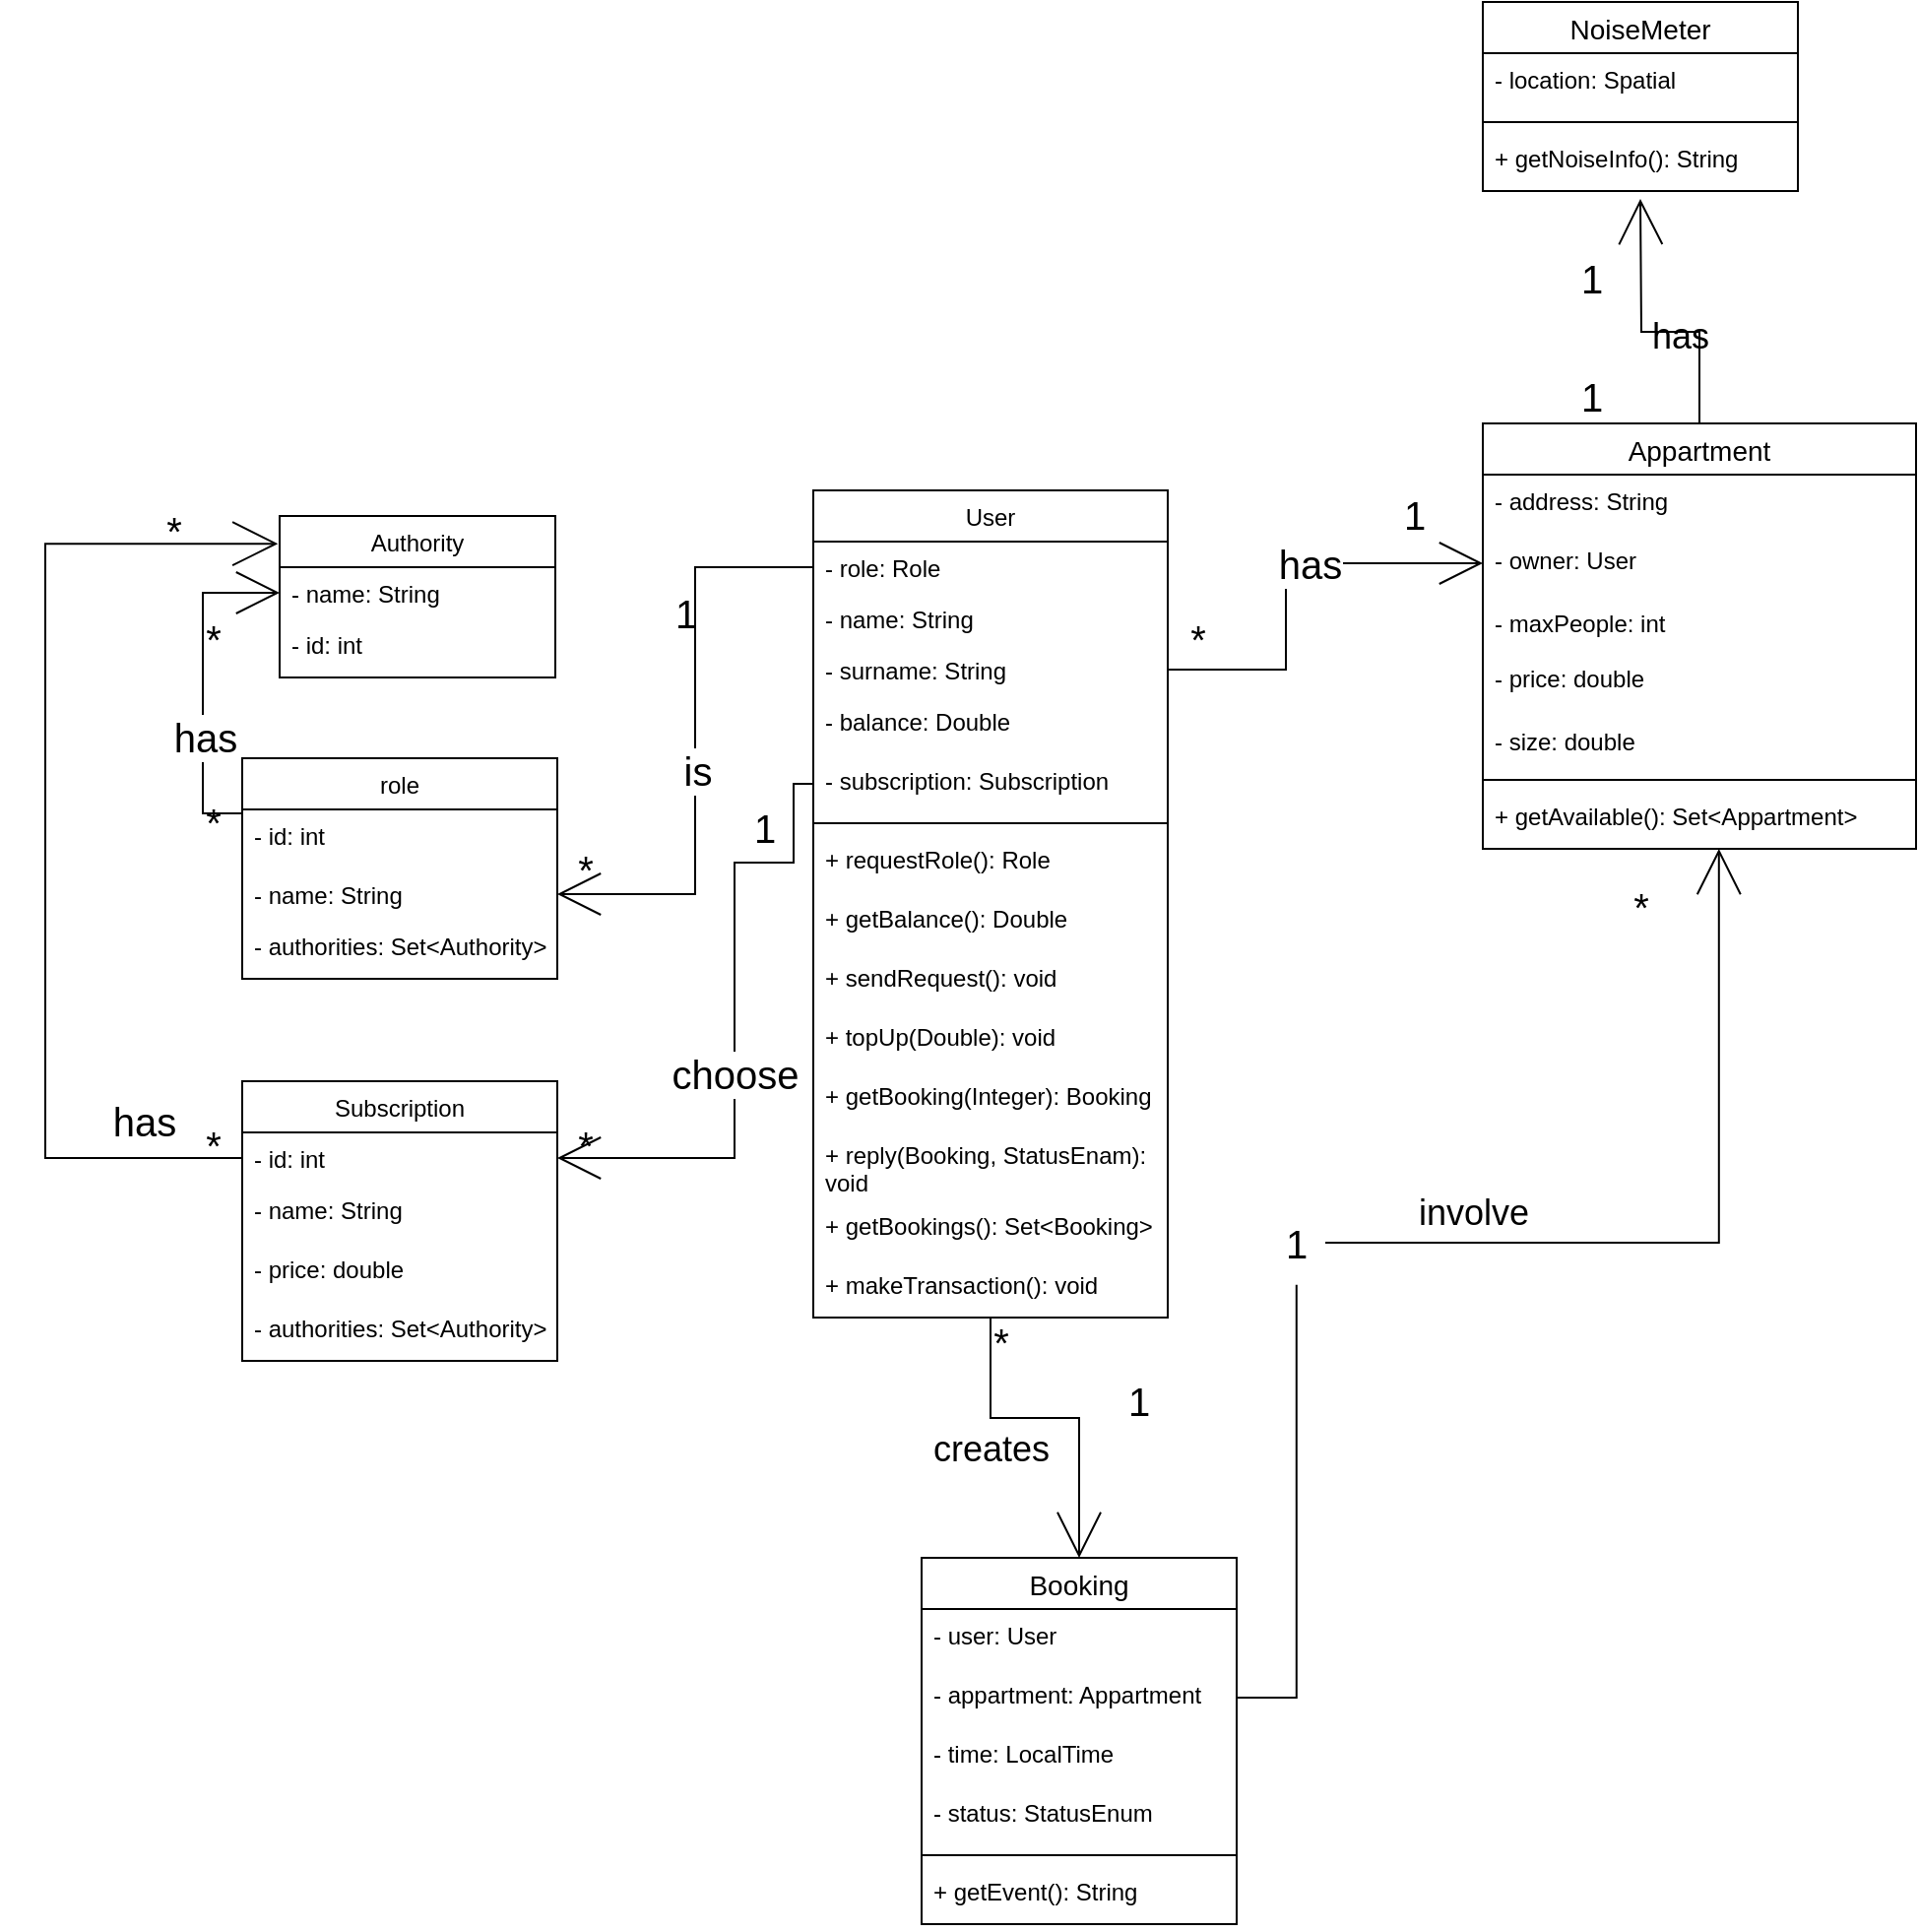 <mxfile version="18.0.6" type="device"><diagram id="lGyVDXIsh4HG_7UY4qw4" name="Страница 1"><mxGraphModel dx="2370" dy="2269" grid="1" gridSize="10" guides="1" tooltips="1" connect="1" arrows="1" fold="1" page="1" pageScale="1" pageWidth="1169" pageHeight="827" math="0" shadow="0"><root><mxCell id="0"/><mxCell id="1" parent="0"/><mxCell id="tQQoNGO00vXwDzldUkH--1" value="Authority" style="swimlane;fontStyle=0;childLayout=stackLayout;horizontal=1;startSize=26;fillColor=none;horizontalStack=0;resizeParent=1;resizeParentMax=0;resizeLast=0;collapsible=1;marginBottom=0;" parent="1" vertex="1"><mxGeometry x="149" y="101" width="140" height="82" as="geometry"/></mxCell><mxCell id="tQQoNGO00vXwDzldUkH--2" value="- name: String" style="text;strokeColor=none;fillColor=none;align=left;verticalAlign=top;spacingLeft=4;spacingRight=4;overflow=hidden;rotatable=0;points=[[0,0.5],[1,0.5]];portConstraint=eastwest;" parent="tQQoNGO00vXwDzldUkH--1" vertex="1"><mxGeometry y="26" width="140" height="26" as="geometry"/></mxCell><mxCell id="pIMaO7MuwI4tv9dAgfvd-6" value="- id: int" style="text;strokeColor=none;fillColor=none;spacingLeft=4;spacingRight=4;overflow=hidden;rotatable=0;points=[[0,0.5],[1,0.5]];portConstraint=eastwest;fontSize=12;" vertex="1" parent="tQQoNGO00vXwDzldUkH--1"><mxGeometry y="52" width="140" height="30" as="geometry"/></mxCell><mxCell id="tQQoNGO00vXwDzldUkH--3" style="edgeStyle=orthogonalEdgeStyle;rounded=0;orthogonalLoop=1;jettySize=auto;html=1;exitX=0;exitY=0.25;exitDx=0;exitDy=0;entryX=0;entryY=0.5;entryDx=0;entryDy=0;fontSize=20;endArrow=open;endFill=0;strokeWidth=1;endSize=20;" parent="1" source="tQQoNGO00vXwDzldUkH--5" target="tQQoNGO00vXwDzldUkH--2" edge="1"><mxGeometry relative="1" as="geometry"/></mxCell><mxCell id="tQQoNGO00vXwDzldUkH--4" value="has" style="edgeLabel;html=1;align=center;verticalAlign=middle;resizable=0;points=[];fontSize=20;" parent="tQQoNGO00vXwDzldUkH--3" vertex="1" connectable="0"><mxGeometry x="-0.309" y="-1" relative="1" as="geometry"><mxPoint as="offset"/></mxGeometry></mxCell><mxCell id="tQQoNGO00vXwDzldUkH--5" value="role" style="swimlane;fontStyle=0;childLayout=stackLayout;horizontal=1;startSize=26;fillColor=none;horizontalStack=0;resizeParent=1;resizeParentMax=0;resizeLast=0;collapsible=1;marginBottom=0;" parent="1" vertex="1"><mxGeometry x="130" y="224" width="160" height="112" as="geometry"/></mxCell><mxCell id="pIMaO7MuwI4tv9dAgfvd-7" value="- id: int" style="text;strokeColor=none;fillColor=none;spacingLeft=4;spacingRight=4;overflow=hidden;rotatable=0;points=[[0,0.5],[1,0.5]];portConstraint=eastwest;fontSize=12;" vertex="1" parent="tQQoNGO00vXwDzldUkH--5"><mxGeometry y="26" width="160" height="30" as="geometry"/></mxCell><mxCell id="tQQoNGO00vXwDzldUkH--6" value="- name: String" style="text;strokeColor=none;fillColor=none;align=left;verticalAlign=top;spacingLeft=4;spacingRight=4;overflow=hidden;rotatable=0;points=[[0,0.5],[1,0.5]];portConstraint=eastwest;" parent="tQQoNGO00vXwDzldUkH--5" vertex="1"><mxGeometry y="56" width="160" height="26" as="geometry"/></mxCell><mxCell id="pIMaO7MuwI4tv9dAgfvd-8" value="- authorities: Set&lt;Authority&gt;" style="text;strokeColor=none;fillColor=none;spacingLeft=4;spacingRight=4;overflow=hidden;rotatable=0;points=[[0,0.5],[1,0.5]];portConstraint=eastwest;fontSize=12;" vertex="1" parent="tQQoNGO00vXwDzldUkH--5"><mxGeometry y="82" width="160" height="30" as="geometry"/></mxCell><mxCell id="6uo7Xh0ZeaYkLt0BBUnV-57" style="edgeStyle=orthogonalEdgeStyle;rounded=0;orthogonalLoop=1;jettySize=auto;html=1;entryX=0.5;entryY=0;entryDx=0;entryDy=0;fontSize=18;endArrow=open;endFill=0;endSize=21;" parent="1" source="tQQoNGO00vXwDzldUkH--7" target="6uo7Xh0ZeaYkLt0BBUnV-27" edge="1"><mxGeometry relative="1" as="geometry"/></mxCell><mxCell id="tQQoNGO00vXwDzldUkH--7" value="User" style="swimlane;fontStyle=0;childLayout=stackLayout;horizontal=1;startSize=26;fillColor=none;horizontalStack=0;resizeParent=1;resizeParentMax=0;resizeLast=0;collapsible=1;marginBottom=0;" parent="1" vertex="1"><mxGeometry x="420" y="88" width="180" height="420" as="geometry"><mxRectangle x="230" y="430" width="60" height="30" as="alternateBounds"/></mxGeometry></mxCell><mxCell id="tQQoNGO00vXwDzldUkH--8" value="- role: Role" style="text;strokeColor=none;fillColor=none;align=left;verticalAlign=top;spacingLeft=4;spacingRight=4;overflow=hidden;rotatable=0;points=[[0,0.5],[1,0.5]];portConstraint=eastwest;" parent="tQQoNGO00vXwDzldUkH--7" vertex="1"><mxGeometry y="26" width="180" height="26" as="geometry"/></mxCell><mxCell id="tQQoNGO00vXwDzldUkH--9" value="- name: String" style="text;strokeColor=none;fillColor=none;align=left;verticalAlign=top;spacingLeft=4;spacingRight=4;overflow=hidden;rotatable=0;points=[[0,0.5],[1,0.5]];portConstraint=eastwest;" parent="tQQoNGO00vXwDzldUkH--7" vertex="1"><mxGeometry y="52" width="180" height="26" as="geometry"/></mxCell><mxCell id="tQQoNGO00vXwDzldUkH--10" value="- surname: String" style="text;strokeColor=none;fillColor=none;align=left;verticalAlign=top;spacingLeft=4;spacingRight=4;overflow=hidden;rotatable=0;points=[[0,0.5],[1,0.5]];portConstraint=eastwest;" parent="tQQoNGO00vXwDzldUkH--7" vertex="1"><mxGeometry y="78" width="180" height="26" as="geometry"/></mxCell><mxCell id="6uo7Xh0ZeaYkLt0BBUnV-6" value="- balance: Double" style="text;strokeColor=none;fillColor=none;spacingLeft=4;spacingRight=4;overflow=hidden;rotatable=0;points=[[0,0.5],[1,0.5]];portConstraint=eastwest;fontSize=12;" parent="tQQoNGO00vXwDzldUkH--7" vertex="1"><mxGeometry y="104" width="180" height="30" as="geometry"/></mxCell><mxCell id="6uo7Xh0ZeaYkLt0BBUnV-17" value="- subscription: Subscription" style="text;strokeColor=none;fillColor=none;spacingLeft=4;spacingRight=4;overflow=hidden;rotatable=0;points=[[0,0.5],[1,0.5]];portConstraint=eastwest;fontSize=12;" parent="tQQoNGO00vXwDzldUkH--7" vertex="1"><mxGeometry y="134" width="180" height="30" as="geometry"/></mxCell><mxCell id="pIMaO7MuwI4tv9dAgfvd-21" value="" style="line;strokeWidth=1;rotatable=0;dashed=0;labelPosition=right;align=left;verticalAlign=middle;spacingTop=0;spacingLeft=6;points=[];portConstraint=eastwest;" vertex="1" parent="tQQoNGO00vXwDzldUkH--7"><mxGeometry y="164" width="180" height="10" as="geometry"/></mxCell><mxCell id="pIMaO7MuwI4tv9dAgfvd-20" value="+ requestRole(): Role" style="text;strokeColor=none;fillColor=none;spacingLeft=4;spacingRight=4;overflow=hidden;rotatable=0;points=[[0,0.5],[1,0.5]];portConstraint=eastwest;fontSize=12;" vertex="1" parent="tQQoNGO00vXwDzldUkH--7"><mxGeometry y="174" width="180" height="30" as="geometry"/></mxCell><mxCell id="pIMaO7MuwI4tv9dAgfvd-19" value="+ getBalance(): Double" style="text;strokeColor=none;fillColor=none;spacingLeft=4;spacingRight=4;overflow=hidden;rotatable=0;points=[[0,0.5],[1,0.5]];portConstraint=eastwest;fontSize=12;" vertex="1" parent="tQQoNGO00vXwDzldUkH--7"><mxGeometry y="204" width="180" height="30" as="geometry"/></mxCell><mxCell id="pIMaO7MuwI4tv9dAgfvd-23" value="+ sendRequest(): void" style="text;strokeColor=none;fillColor=none;spacingLeft=4;spacingRight=4;overflow=hidden;rotatable=0;points=[[0,0.5],[1,0.5]];portConstraint=eastwest;fontSize=12;" vertex="1" parent="tQQoNGO00vXwDzldUkH--7"><mxGeometry y="234" width="180" height="30" as="geometry"/></mxCell><mxCell id="pIMaO7MuwI4tv9dAgfvd-22" value="+ topUp(Double): void " style="text;strokeColor=none;fillColor=none;spacingLeft=4;spacingRight=4;overflow=hidden;rotatable=0;points=[[0,0.5],[1,0.5]];portConstraint=eastwest;fontSize=12;" vertex="1" parent="tQQoNGO00vXwDzldUkH--7"><mxGeometry y="264" width="180" height="30" as="geometry"/></mxCell><mxCell id="pIMaO7MuwI4tv9dAgfvd-27" value="+ getBooking(Integer): Booking" style="text;strokeColor=none;fillColor=none;spacingLeft=4;spacingRight=4;overflow=hidden;rotatable=0;points=[[0,0.5],[1,0.5]];portConstraint=eastwest;fontSize=12;" vertex="1" parent="tQQoNGO00vXwDzldUkH--7"><mxGeometry y="294" width="180" height="30" as="geometry"/></mxCell><mxCell id="pIMaO7MuwI4tv9dAgfvd-30" value="+ reply(Booking, StatusEnam): &#10;void" style="text;strokeColor=none;fillColor=none;spacingLeft=4;spacingRight=4;overflow=hidden;rotatable=0;points=[[0,0.5],[1,0.5]];portConstraint=eastwest;fontSize=12;" vertex="1" parent="tQQoNGO00vXwDzldUkH--7"><mxGeometry y="324" width="180" height="36" as="geometry"/></mxCell><mxCell id="pIMaO7MuwI4tv9dAgfvd-26" value="+ getBookings(): Set&lt;Booking&gt;" style="text;strokeColor=none;fillColor=none;spacingLeft=4;spacingRight=4;overflow=hidden;rotatable=0;points=[[0,0.5],[1,0.5]];portConstraint=eastwest;fontSize=12;" vertex="1" parent="tQQoNGO00vXwDzldUkH--7"><mxGeometry y="360" width="180" height="30" as="geometry"/></mxCell><mxCell id="pIMaO7MuwI4tv9dAgfvd-38" value="+ makeTransaction(): void" style="text;strokeColor=none;fillColor=none;spacingLeft=4;spacingRight=4;overflow=hidden;rotatable=0;points=[[0,0.5],[1,0.5]];portConstraint=eastwest;fontSize=12;" vertex="1" parent="tQQoNGO00vXwDzldUkH--7"><mxGeometry y="390" width="180" height="30" as="geometry"/></mxCell><mxCell id="tQQoNGO00vXwDzldUkH--25" style="edgeStyle=orthogonalEdgeStyle;rounded=0;orthogonalLoop=1;jettySize=auto;html=1;exitX=0;exitY=0.5;exitDx=0;exitDy=0;entryX=1;entryY=0.5;entryDx=0;entryDy=0;fontSize=20;endArrow=open;endFill=0;endSize=20;" parent="1" source="tQQoNGO00vXwDzldUkH--8" target="tQQoNGO00vXwDzldUkH--6" edge="1"><mxGeometry relative="1" as="geometry"/></mxCell><mxCell id="tQQoNGO00vXwDzldUkH--26" value="is" style="edgeLabel;html=1;align=center;verticalAlign=middle;resizable=0;points=[];fontSize=20;" parent="tQQoNGO00vXwDzldUkH--25" vertex="1" connectable="0"><mxGeometry x="0.097" y="1" relative="1" as="geometry"><mxPoint as="offset"/></mxGeometry></mxCell><mxCell id="tQQoNGO00vXwDzldUkH--27" value="*" style="text;html=1;align=center;verticalAlign=middle;resizable=0;points=[];autosize=1;strokeColor=none;fillColor=none;fontSize=20;" parent="1" vertex="1"><mxGeometry x="100" y="143" width="30" height="40" as="geometry"/></mxCell><mxCell id="tQQoNGO00vXwDzldUkH--28" value="*" style="text;html=1;align=center;verticalAlign=middle;resizable=0;points=[];autosize=1;strokeColor=none;fillColor=none;fontSize=20;" parent="1" vertex="1"><mxGeometry x="100" y="236" width="30" height="40" as="geometry"/></mxCell><mxCell id="tQQoNGO00vXwDzldUkH--29" value="1" style="text;html=1;align=center;verticalAlign=middle;resizable=0;points=[];autosize=1;strokeColor=none;fillColor=none;fontSize=20;" parent="1" vertex="1"><mxGeometry x="340" y="130" width="30" height="40" as="geometry"/></mxCell><mxCell id="tQQoNGO00vXwDzldUkH--30" value="*" style="text;html=1;align=center;verticalAlign=middle;resizable=0;points=[];autosize=1;strokeColor=none;fillColor=none;fontSize=20;" parent="1" vertex="1"><mxGeometry x="289" y="260" width="30" height="40" as="geometry"/></mxCell><mxCell id="tQQoNGO00vXwDzldUkH--31" value="has" style="edgeStyle=orthogonalEdgeStyle;rounded=0;orthogonalLoop=1;jettySize=auto;html=1;entryX=0;entryY=0.5;entryDx=0;entryDy=0;strokeWidth=1;fontSize=20;endArrow=open;endFill=0;endSize=20;exitX=1;exitY=0.5;exitDx=0;exitDy=0;" parent="1" target="6uo7Xh0ZeaYkLt0BBUnV-10" edge="1" source="tQQoNGO00vXwDzldUkH--10"><mxGeometry x="0.178" relative="1" as="geometry"><mxPoint x="530" y="217" as="sourcePoint"/><mxPoint x="620.42" y="112.74" as="targetPoint"/><Array as="points"><mxPoint x="660" y="179"/><mxPoint x="660" y="125"/></Array><mxPoint as="offset"/></mxGeometry></mxCell><mxCell id="6uo7Xh0ZeaYkLt0BBUnV-52" style="edgeStyle=orthogonalEdgeStyle;rounded=0;orthogonalLoop=1;jettySize=auto;html=1;exitX=0.5;exitY=0;exitDx=0;exitDy=0;endArrow=open;endFill=0;endSize=21;" parent="1" source="6uo7Xh0ZeaYkLt0BBUnV-8" edge="1"><mxGeometry relative="1" as="geometry"><mxPoint x="840" y="-60" as="targetPoint"/></mxGeometry></mxCell><mxCell id="6uo7Xh0ZeaYkLt0BBUnV-8" value="Appartment" style="swimlane;fontStyle=0;childLayout=stackLayout;horizontal=1;startSize=26;horizontalStack=0;resizeParent=1;resizeParentMax=0;resizeLast=0;collapsible=1;marginBottom=0;align=center;fontSize=14;" parent="1" vertex="1"><mxGeometry x="760" y="54" width="220" height="216" as="geometry"/></mxCell><mxCell id="6uo7Xh0ZeaYkLt0BBUnV-9" value="- address: String" style="text;strokeColor=none;fillColor=none;spacingLeft=4;spacingRight=4;overflow=hidden;rotatable=0;points=[[0,0.5],[1,0.5]];portConstraint=eastwest;fontSize=12;" parent="6uo7Xh0ZeaYkLt0BBUnV-8" vertex="1"><mxGeometry y="26" width="220" height="30" as="geometry"/></mxCell><mxCell id="6uo7Xh0ZeaYkLt0BBUnV-10" value="- owner: User" style="text;strokeColor=none;fillColor=none;spacingLeft=4;spacingRight=4;overflow=hidden;rotatable=0;points=[[0,0.5],[1,0.5]];portConstraint=eastwest;fontSize=12;" parent="6uo7Xh0ZeaYkLt0BBUnV-8" vertex="1"><mxGeometry y="56" width="220" height="30" as="geometry"/></mxCell><mxCell id="6uo7Xh0ZeaYkLt0BBUnV-38" value="- maxPeople: int" style="text;strokeColor=none;fillColor=none;align=left;verticalAlign=middle;spacingLeft=4;spacingRight=4;overflow=hidden;points=[[0,0.5],[1,0.5]];portConstraint=eastwest;rotatable=0;" parent="6uo7Xh0ZeaYkLt0BBUnV-8" vertex="1"><mxGeometry y="86" width="220" height="30" as="geometry"/></mxCell><mxCell id="6uo7Xh0ZeaYkLt0BBUnV-11" value="- price: double" style="text;strokeColor=none;fillColor=none;spacingLeft=4;spacingRight=4;overflow=hidden;rotatable=0;points=[[0,0.5],[1,0.5]];portConstraint=eastwest;fontSize=12;" parent="6uo7Xh0ZeaYkLt0BBUnV-8" vertex="1"><mxGeometry y="116" width="220" height="30" as="geometry"/></mxCell><mxCell id="6uo7Xh0ZeaYkLt0BBUnV-39" value="- size: double" style="text;strokeColor=none;fillColor=none;align=left;verticalAlign=middle;spacingLeft=4;spacingRight=4;overflow=hidden;points=[[0,0.5],[1,0.5]];portConstraint=eastwest;rotatable=0;" parent="6uo7Xh0ZeaYkLt0BBUnV-8" vertex="1"><mxGeometry y="146" width="220" height="30" as="geometry"/></mxCell><mxCell id="pIMaO7MuwI4tv9dAgfvd-33" value="" style="line;strokeWidth=1;rotatable=0;dashed=0;labelPosition=right;align=left;verticalAlign=middle;spacingTop=0;spacingLeft=6;points=[];portConstraint=eastwest;" vertex="1" parent="6uo7Xh0ZeaYkLt0BBUnV-8"><mxGeometry y="176" width="220" height="10" as="geometry"/></mxCell><mxCell id="pIMaO7MuwI4tv9dAgfvd-32" value="+ getAvailable(): Set&lt;Appartment&gt;" style="text;strokeColor=none;fillColor=none;spacingLeft=4;spacingRight=4;overflow=hidden;rotatable=0;points=[[0,0.5],[1,0.5]];portConstraint=eastwest;fontSize=12;" vertex="1" parent="6uo7Xh0ZeaYkLt0BBUnV-8"><mxGeometry y="186" width="220" height="30" as="geometry"/></mxCell><mxCell id="6uo7Xh0ZeaYkLt0BBUnV-12" value="NoiseMeter" style="swimlane;fontStyle=0;childLayout=stackLayout;horizontal=1;startSize=26;horizontalStack=0;resizeParent=1;resizeParentMax=0;resizeLast=0;collapsible=1;marginBottom=0;align=center;fontSize=14;" parent="1" vertex="1"><mxGeometry x="760" y="-160" width="160" height="96" as="geometry"/></mxCell><mxCell id="6uo7Xh0ZeaYkLt0BBUnV-13" value="- location: Spatial" style="text;strokeColor=none;fillColor=none;spacingLeft=4;spacingRight=4;overflow=hidden;rotatable=0;points=[[0,0.5],[1,0.5]];portConstraint=eastwest;fontSize=12;" parent="6uo7Xh0ZeaYkLt0BBUnV-12" vertex="1"><mxGeometry y="26" width="160" height="30" as="geometry"/></mxCell><mxCell id="pIMaO7MuwI4tv9dAgfvd-25" value="" style="line;strokeWidth=1;rotatable=0;dashed=0;labelPosition=right;align=left;verticalAlign=middle;spacingTop=0;spacingLeft=6;points=[];portConstraint=eastwest;" vertex="1" parent="6uo7Xh0ZeaYkLt0BBUnV-12"><mxGeometry y="56" width="160" height="10" as="geometry"/></mxCell><mxCell id="pIMaO7MuwI4tv9dAgfvd-24" value="+ getNoiseInfo(): String" style="text;strokeColor=none;fillColor=none;spacingLeft=4;spacingRight=4;overflow=hidden;rotatable=0;points=[[0,0.5],[1,0.5]];portConstraint=eastwest;fontSize=12;" vertex="1" parent="6uo7Xh0ZeaYkLt0BBUnV-12"><mxGeometry y="66" width="160" height="30" as="geometry"/></mxCell><mxCell id="6uo7Xh0ZeaYkLt0BBUnV-20" value="Subscription" style="swimlane;fontStyle=0;childLayout=stackLayout;horizontal=1;startSize=26;fillColor=none;horizontalStack=0;resizeParent=1;resizeParentMax=0;resizeLast=0;collapsible=1;marginBottom=0;" parent="1" vertex="1"><mxGeometry x="130" y="388" width="160" height="142" as="geometry"/></mxCell><mxCell id="6uo7Xh0ZeaYkLt0BBUnV-21" value="- id: int" style="text;strokeColor=none;fillColor=none;align=left;verticalAlign=top;spacingLeft=4;spacingRight=4;overflow=hidden;rotatable=0;points=[[0,0.5],[1,0.5]];portConstraint=eastwest;" parent="6uo7Xh0ZeaYkLt0BBUnV-20" vertex="1"><mxGeometry y="26" width="160" height="26" as="geometry"/></mxCell><mxCell id="6uo7Xh0ZeaYkLt0BBUnV-41" value="- name: String" style="text;strokeColor=none;fillColor=none;spacingLeft=4;spacingRight=4;overflow=hidden;rotatable=0;points=[[0,0.5],[1,0.5]];portConstraint=eastwest;fontSize=12;" parent="6uo7Xh0ZeaYkLt0BBUnV-20" vertex="1"><mxGeometry y="52" width="160" height="30" as="geometry"/></mxCell><mxCell id="pIMaO7MuwI4tv9dAgfvd-10" value="- price: double" style="text;strokeColor=none;fillColor=none;spacingLeft=4;spacingRight=4;overflow=hidden;rotatable=0;points=[[0,0.5],[1,0.5]];portConstraint=eastwest;fontSize=12;" vertex="1" parent="6uo7Xh0ZeaYkLt0BBUnV-20"><mxGeometry y="82" width="160" height="30" as="geometry"/></mxCell><mxCell id="pIMaO7MuwI4tv9dAgfvd-15" value="- authorities: Set&lt;Authority&gt;" style="text;strokeColor=none;fillColor=none;spacingLeft=4;spacingRight=4;overflow=hidden;rotatable=0;points=[[0,0.5],[1,0.5]];portConstraint=eastwest;fontSize=12;" vertex="1" parent="6uo7Xh0ZeaYkLt0BBUnV-20"><mxGeometry y="112" width="160" height="30" as="geometry"/></mxCell><mxCell id="6uo7Xh0ZeaYkLt0BBUnV-23" style="edgeStyle=orthogonalEdgeStyle;rounded=0;orthogonalLoop=1;jettySize=auto;html=1;exitX=0;exitY=0.5;exitDx=0;exitDy=0;entryX=1;entryY=0.5;entryDx=0;entryDy=0;fontSize=20;endArrow=open;endFill=0;endSize=20;" parent="1" source="6uo7Xh0ZeaYkLt0BBUnV-17" target="6uo7Xh0ZeaYkLt0BBUnV-21" edge="1"><mxGeometry relative="1" as="geometry"><mxPoint x="380" y="362" as="sourcePoint"/><mxPoint x="280" y="458" as="targetPoint"/><Array as="points"><mxPoint x="410" y="277"/><mxPoint x="380" y="277"/><mxPoint x="380" y="427"/></Array></mxGeometry></mxCell><mxCell id="6uo7Xh0ZeaYkLt0BBUnV-24" value="choose" style="edgeLabel;html=1;align=center;verticalAlign=middle;resizable=0;points=[];fontSize=20;" parent="6uo7Xh0ZeaYkLt0BBUnV-23" vertex="1" connectable="0"><mxGeometry x="0.097" y="1" relative="1" as="geometry"><mxPoint x="-1" y="11" as="offset"/></mxGeometry></mxCell><mxCell id="6uo7Xh0ZeaYkLt0BBUnV-25" value="*" style="text;html=1;align=center;verticalAlign=middle;resizable=0;points=[];autosize=1;strokeColor=none;fillColor=none;fontSize=20;" parent="1" vertex="1"><mxGeometry x="289" y="400" width="30" height="40" as="geometry"/></mxCell><mxCell id="6uo7Xh0ZeaYkLt0BBUnV-26" value="1" style="text;html=1;align=center;verticalAlign=middle;resizable=0;points=[];autosize=1;strokeColor=none;fillColor=none;fontSize=20;" parent="1" vertex="1"><mxGeometry x="380" y="239" width="30" height="40" as="geometry"/></mxCell><mxCell id="6uo7Xh0ZeaYkLt0BBUnV-27" value="Booking" style="swimlane;fontStyle=0;childLayout=stackLayout;horizontal=1;startSize=26;horizontalStack=0;resizeParent=1;resizeParentMax=0;resizeLast=0;collapsible=1;marginBottom=0;align=center;fontSize=14;" parent="1" vertex="1"><mxGeometry x="475" y="630" width="160" height="186" as="geometry"/></mxCell><mxCell id="6uo7Xh0ZeaYkLt0BBUnV-28" value="- user: User" style="text;strokeColor=none;fillColor=none;spacingLeft=4;spacingRight=4;overflow=hidden;rotatable=0;points=[[0,0.5],[1,0.5]];portConstraint=eastwest;fontSize=12;" parent="6uo7Xh0ZeaYkLt0BBUnV-27" vertex="1"><mxGeometry y="26" width="160" height="30" as="geometry"/></mxCell><mxCell id="6uo7Xh0ZeaYkLt0BBUnV-29" value="- appartment: Appartment" style="text;strokeColor=none;fillColor=none;spacingLeft=4;spacingRight=4;overflow=hidden;rotatable=0;points=[[0,0.5],[1,0.5]];portConstraint=eastwest;fontSize=12;" parent="6uo7Xh0ZeaYkLt0BBUnV-27" vertex="1"><mxGeometry y="56" width="160" height="30" as="geometry"/></mxCell><mxCell id="6uo7Xh0ZeaYkLt0BBUnV-30" value="- time: LocalTime" style="text;strokeColor=none;fillColor=none;spacingLeft=4;spacingRight=4;overflow=hidden;rotatable=0;points=[[0,0.5],[1,0.5]];portConstraint=eastwest;fontSize=12;" parent="6uo7Xh0ZeaYkLt0BBUnV-27" vertex="1"><mxGeometry y="86" width="160" height="30" as="geometry"/></mxCell><mxCell id="6uo7Xh0ZeaYkLt0BBUnV-35" value="- status: StatusEnum" style="text;strokeColor=none;fillColor=none;spacingLeft=4;spacingRight=4;overflow=hidden;rotatable=0;points=[[0,0.5],[1,0.5]];portConstraint=eastwest;fontSize=12;" parent="6uo7Xh0ZeaYkLt0BBUnV-27" vertex="1"><mxGeometry y="116" width="160" height="30" as="geometry"/></mxCell><mxCell id="pIMaO7MuwI4tv9dAgfvd-29" value="" style="line;strokeWidth=1;rotatable=0;dashed=0;labelPosition=right;align=left;verticalAlign=middle;spacingTop=0;spacingLeft=6;points=[];portConstraint=eastwest;" vertex="1" parent="6uo7Xh0ZeaYkLt0BBUnV-27"><mxGeometry y="146" width="160" height="10" as="geometry"/></mxCell><mxCell id="pIMaO7MuwI4tv9dAgfvd-28" value="+ getEvent(): String" style="text;strokeColor=none;fillColor=none;spacingLeft=4;spacingRight=4;overflow=hidden;rotatable=0;points=[[0,0.5],[1,0.5]];portConstraint=eastwest;fontSize=12;" vertex="1" parent="6uo7Xh0ZeaYkLt0BBUnV-27"><mxGeometry y="156" width="160" height="30" as="geometry"/></mxCell><mxCell id="6uo7Xh0ZeaYkLt0BBUnV-36" value="1" style="text;html=1;align=center;verticalAlign=middle;resizable=0;points=[];autosize=1;strokeColor=none;fillColor=none;fontSize=20;" parent="1" vertex="1"><mxGeometry x="710" y="80" width="30" height="40" as="geometry"/></mxCell><mxCell id="6uo7Xh0ZeaYkLt0BBUnV-42" style="edgeStyle=orthogonalEdgeStyle;rounded=0;orthogonalLoop=1;jettySize=auto;html=1;entryX=-0.006;entryY=0.172;entryDx=0;entryDy=0;endArrow=open;endFill=0;endSize=21;entryPerimeter=0;" parent="1" source="6uo7Xh0ZeaYkLt0BBUnV-21" target="tQQoNGO00vXwDzldUkH--1" edge="1"><mxGeometry relative="1" as="geometry"><Array as="points"><mxPoint x="30" y="349"/><mxPoint x="30" y="115"/><mxPoint x="130" y="115"/></Array></mxGeometry></mxCell><mxCell id="6uo7Xh0ZeaYkLt0BBUnV-43" value="has" style="edgeLabel;html=1;align=center;verticalAlign=middle;resizable=0;points=[];fontSize=20;" parent="1" vertex="1" connectable="0"><mxGeometry x="80.004" y="408.003" as="geometry"/></mxCell><mxCell id="6uo7Xh0ZeaYkLt0BBUnV-44" value="*" style="text;html=1;align=center;verticalAlign=middle;resizable=0;points=[];autosize=1;strokeColor=none;fillColor=none;fontSize=20;" parent="1" vertex="1"><mxGeometry x="100" y="400" width="30" height="40" as="geometry"/></mxCell><mxCell id="6uo7Xh0ZeaYkLt0BBUnV-46" value="*" style="text;html=1;align=center;verticalAlign=middle;resizable=0;points=[];autosize=1;strokeColor=none;fillColor=none;fontSize=20;" parent="1" vertex="1"><mxGeometry x="80" y="88" width="30" height="40" as="geometry"/></mxCell><mxCell id="6uo7Xh0ZeaYkLt0BBUnV-53" value="1" style="text;html=1;align=center;verticalAlign=middle;resizable=0;points=[];autosize=1;strokeColor=none;fillColor=none;fontSize=20;" parent="1" vertex="1"><mxGeometry x="800" y="-40" width="30" height="40" as="geometry"/></mxCell><mxCell id="6uo7Xh0ZeaYkLt0BBUnV-54" value="1" style="text;html=1;align=center;verticalAlign=middle;resizable=0;points=[];autosize=1;strokeColor=none;fillColor=none;fontSize=20;" parent="1" vertex="1"><mxGeometry x="800" y="20" width="30" height="40" as="geometry"/></mxCell><mxCell id="6uo7Xh0ZeaYkLt0BBUnV-56" value="&lt;font style=&quot;font-size: 18px;&quot;&gt;has&lt;/font&gt;" style="text;html=1;align=center;verticalAlign=middle;resizable=0;points=[];autosize=1;strokeColor=none;fillColor=none;" parent="1" vertex="1"><mxGeometry x="840" width="40" height="20" as="geometry"/></mxCell><mxCell id="6uo7Xh0ZeaYkLt0BBUnV-58" value="creates" style="text;html=1;align=center;verticalAlign=middle;resizable=0;points=[];autosize=1;strokeColor=none;fillColor=none;fontSize=18;" parent="1" vertex="1"><mxGeometry x="475" y="560" width="70" height="30" as="geometry"/></mxCell><mxCell id="6uo7Xh0ZeaYkLt0BBUnV-59" value="1" style="text;html=1;align=center;verticalAlign=middle;resizable=0;points=[];autosize=1;strokeColor=none;fillColor=none;fontSize=20;" parent="1" vertex="1"><mxGeometry x="570" y="530" width="30" height="40" as="geometry"/></mxCell><mxCell id="6uo7Xh0ZeaYkLt0BBUnV-60" value="*" style="text;html=1;align=center;verticalAlign=middle;resizable=0;points=[];autosize=1;strokeColor=none;fillColor=none;fontSize=20;" parent="1" vertex="1"><mxGeometry x="600" y="143" width="30" height="40" as="geometry"/></mxCell><mxCell id="6uo7Xh0ZeaYkLt0BBUnV-62" style="edgeStyle=orthogonalEdgeStyle;rounded=0;orthogonalLoop=1;jettySize=auto;html=1;exitX=1;exitY=0.5;exitDx=0;exitDy=0;fontSize=18;endArrow=open;endFill=0;endSize=21;startArrow=none;entryX=0.545;entryY=1;entryDx=0;entryDy=0;entryPerimeter=0;" parent="1" source="6uo7Xh0ZeaYkLt0BBUnV-65" target="pIMaO7MuwI4tv9dAgfvd-32" edge="1"><mxGeometry relative="1" as="geometry"><mxPoint x="842" y="350" as="targetPoint"/></mxGeometry></mxCell><mxCell id="6uo7Xh0ZeaYkLt0BBUnV-63" value="involve" style="text;html=1;align=center;verticalAlign=middle;resizable=0;points=[];autosize=1;strokeColor=none;fillColor=none;fontSize=18;" parent="1" vertex="1"><mxGeometry x="720" y="440" width="70" height="30" as="geometry"/></mxCell><mxCell id="6uo7Xh0ZeaYkLt0BBUnV-64" value="*" style="text;html=1;align=center;verticalAlign=middle;resizable=0;points=[];autosize=1;strokeColor=none;fillColor=none;fontSize=20;" parent="1" vertex="1"><mxGeometry x="825" y="279" width="30" height="40" as="geometry"/></mxCell><mxCell id="6uo7Xh0ZeaYkLt0BBUnV-65" value="1" style="text;html=1;align=center;verticalAlign=middle;resizable=0;points=[];autosize=1;strokeColor=none;fillColor=none;fontSize=20;" parent="1" vertex="1"><mxGeometry x="650" y="450" width="30" height="40" as="geometry"/></mxCell><mxCell id="6uo7Xh0ZeaYkLt0BBUnV-66" value="" style="edgeStyle=orthogonalEdgeStyle;rounded=0;orthogonalLoop=1;jettySize=auto;html=1;exitX=1;exitY=0.5;exitDx=0;exitDy=0;entryX=0.513;entryY=1.033;entryDx=0;entryDy=0;entryPerimeter=0;fontSize=18;endArrow=none;endFill=0;endSize=21;" parent="1" source="6uo7Xh0ZeaYkLt0BBUnV-29" target="6uo7Xh0ZeaYkLt0BBUnV-65" edge="1"><mxGeometry relative="1" as="geometry"><mxPoint x="640" y="501" as="sourcePoint"/><mxPoint x="842.08" y="230.99" as="targetPoint"/></mxGeometry></mxCell><mxCell id="pIMaO7MuwI4tv9dAgfvd-18" value="*" style="text;html=1;align=center;verticalAlign=middle;resizable=0;points=[];autosize=1;strokeColor=none;fillColor=none;fontSize=20;" vertex="1" parent="1"><mxGeometry x="500" y="500" width="30" height="40" as="geometry"/></mxCell></root></mxGraphModel></diagram></mxfile>